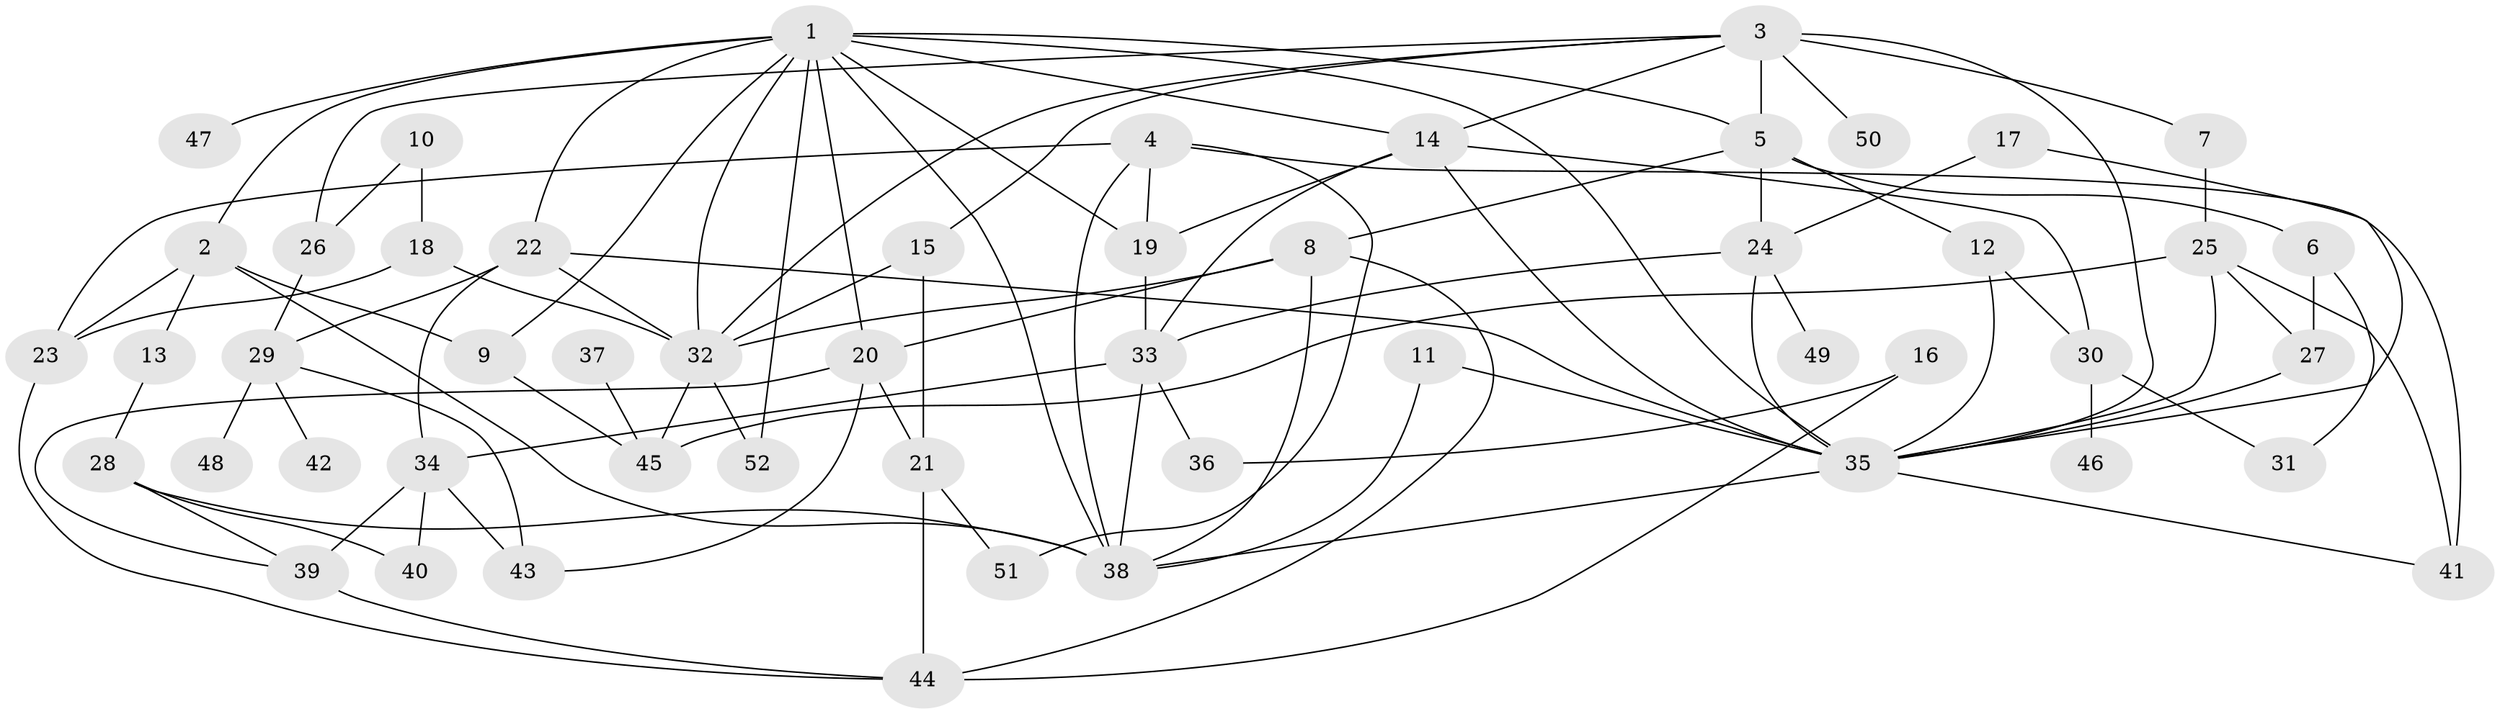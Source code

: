 // original degree distribution, {4: 0.18446601941747573, 6: 0.02912621359223301, 8: 0.019417475728155338, 5: 0.08737864077669903, 2: 0.30097087378640774, 3: 0.24271844660194175, 1: 0.13592233009708737}
// Generated by graph-tools (version 1.1) at 2025/25/03/09/25 03:25:29]
// undirected, 52 vertices, 100 edges
graph export_dot {
graph [start="1"]
  node [color=gray90,style=filled];
  1;
  2;
  3;
  4;
  5;
  6;
  7;
  8;
  9;
  10;
  11;
  12;
  13;
  14;
  15;
  16;
  17;
  18;
  19;
  20;
  21;
  22;
  23;
  24;
  25;
  26;
  27;
  28;
  29;
  30;
  31;
  32;
  33;
  34;
  35;
  36;
  37;
  38;
  39;
  40;
  41;
  42;
  43;
  44;
  45;
  46;
  47;
  48;
  49;
  50;
  51;
  52;
  1 -- 2 [weight=1.0];
  1 -- 5 [weight=1.0];
  1 -- 9 [weight=1.0];
  1 -- 14 [weight=1.0];
  1 -- 19 [weight=1.0];
  1 -- 20 [weight=1.0];
  1 -- 22 [weight=1.0];
  1 -- 32 [weight=1.0];
  1 -- 35 [weight=1.0];
  1 -- 38 [weight=1.0];
  1 -- 47 [weight=1.0];
  1 -- 52 [weight=1.0];
  2 -- 9 [weight=1.0];
  2 -- 13 [weight=1.0];
  2 -- 23 [weight=1.0];
  2 -- 38 [weight=1.0];
  3 -- 5 [weight=1.0];
  3 -- 7 [weight=2.0];
  3 -- 14 [weight=1.0];
  3 -- 15 [weight=1.0];
  3 -- 26 [weight=1.0];
  3 -- 32 [weight=1.0];
  3 -- 35 [weight=1.0];
  3 -- 50 [weight=1.0];
  4 -- 19 [weight=1.0];
  4 -- 23 [weight=1.0];
  4 -- 38 [weight=1.0];
  4 -- 41 [weight=1.0];
  4 -- 51 [weight=1.0];
  5 -- 6 [weight=1.0];
  5 -- 8 [weight=1.0];
  5 -- 12 [weight=1.0];
  5 -- 24 [weight=1.0];
  6 -- 27 [weight=1.0];
  6 -- 31 [weight=1.0];
  7 -- 25 [weight=1.0];
  8 -- 20 [weight=1.0];
  8 -- 32 [weight=1.0];
  8 -- 38 [weight=1.0];
  8 -- 44 [weight=1.0];
  9 -- 45 [weight=1.0];
  10 -- 18 [weight=1.0];
  10 -- 26 [weight=1.0];
  11 -- 35 [weight=1.0];
  11 -- 38 [weight=1.0];
  12 -- 30 [weight=1.0];
  12 -- 35 [weight=1.0];
  13 -- 28 [weight=1.0];
  14 -- 19 [weight=1.0];
  14 -- 30 [weight=1.0];
  14 -- 33 [weight=1.0];
  14 -- 35 [weight=1.0];
  15 -- 21 [weight=1.0];
  15 -- 32 [weight=1.0];
  16 -- 36 [weight=1.0];
  16 -- 44 [weight=1.0];
  17 -- 24 [weight=1.0];
  17 -- 35 [weight=1.0];
  18 -- 23 [weight=1.0];
  18 -- 32 [weight=1.0];
  19 -- 33 [weight=1.0];
  20 -- 21 [weight=1.0];
  20 -- 39 [weight=1.0];
  20 -- 43 [weight=1.0];
  21 -- 44 [weight=1.0];
  21 -- 51 [weight=1.0];
  22 -- 29 [weight=1.0];
  22 -- 32 [weight=1.0];
  22 -- 34 [weight=1.0];
  22 -- 35 [weight=1.0];
  23 -- 44 [weight=1.0];
  24 -- 33 [weight=1.0];
  24 -- 35 [weight=1.0];
  24 -- 49 [weight=1.0];
  25 -- 27 [weight=1.0];
  25 -- 35 [weight=1.0];
  25 -- 41 [weight=1.0];
  25 -- 45 [weight=1.0];
  26 -- 29 [weight=1.0];
  27 -- 35 [weight=1.0];
  28 -- 38 [weight=1.0];
  28 -- 39 [weight=1.0];
  28 -- 40 [weight=1.0];
  29 -- 42 [weight=1.0];
  29 -- 43 [weight=1.0];
  29 -- 48 [weight=1.0];
  30 -- 31 [weight=1.0];
  30 -- 46 [weight=1.0];
  32 -- 45 [weight=1.0];
  32 -- 52 [weight=1.0];
  33 -- 34 [weight=1.0];
  33 -- 36 [weight=1.0];
  33 -- 38 [weight=1.0];
  34 -- 39 [weight=2.0];
  34 -- 40 [weight=1.0];
  34 -- 43 [weight=1.0];
  35 -- 38 [weight=1.0];
  35 -- 41 [weight=1.0];
  37 -- 45 [weight=1.0];
  39 -- 44 [weight=1.0];
}
